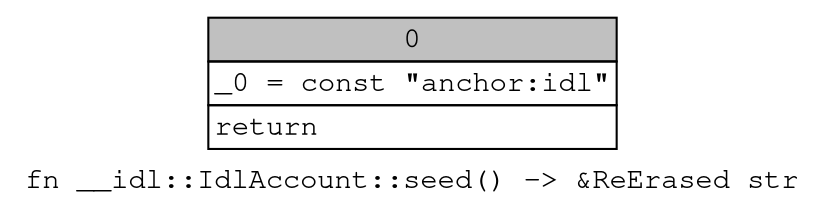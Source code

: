 digraph Mir_0_19109 {
    graph [fontname="Courier, monospace"];
    node [fontname="Courier, monospace"];
    edge [fontname="Courier, monospace"];
    label=<fn __idl::IdlAccount::seed() -&gt; &amp;ReErased str<br align="left"/>>;
    bb0__0_19109 [shape="none", label=<<table border="0" cellborder="1" cellspacing="0"><tr><td bgcolor="gray" align="center" colspan="1">0</td></tr><tr><td align="left" balign="left">_0 = const &quot;anchor:idl&quot;<br/></td></tr><tr><td align="left">return</td></tr></table>>];
}
